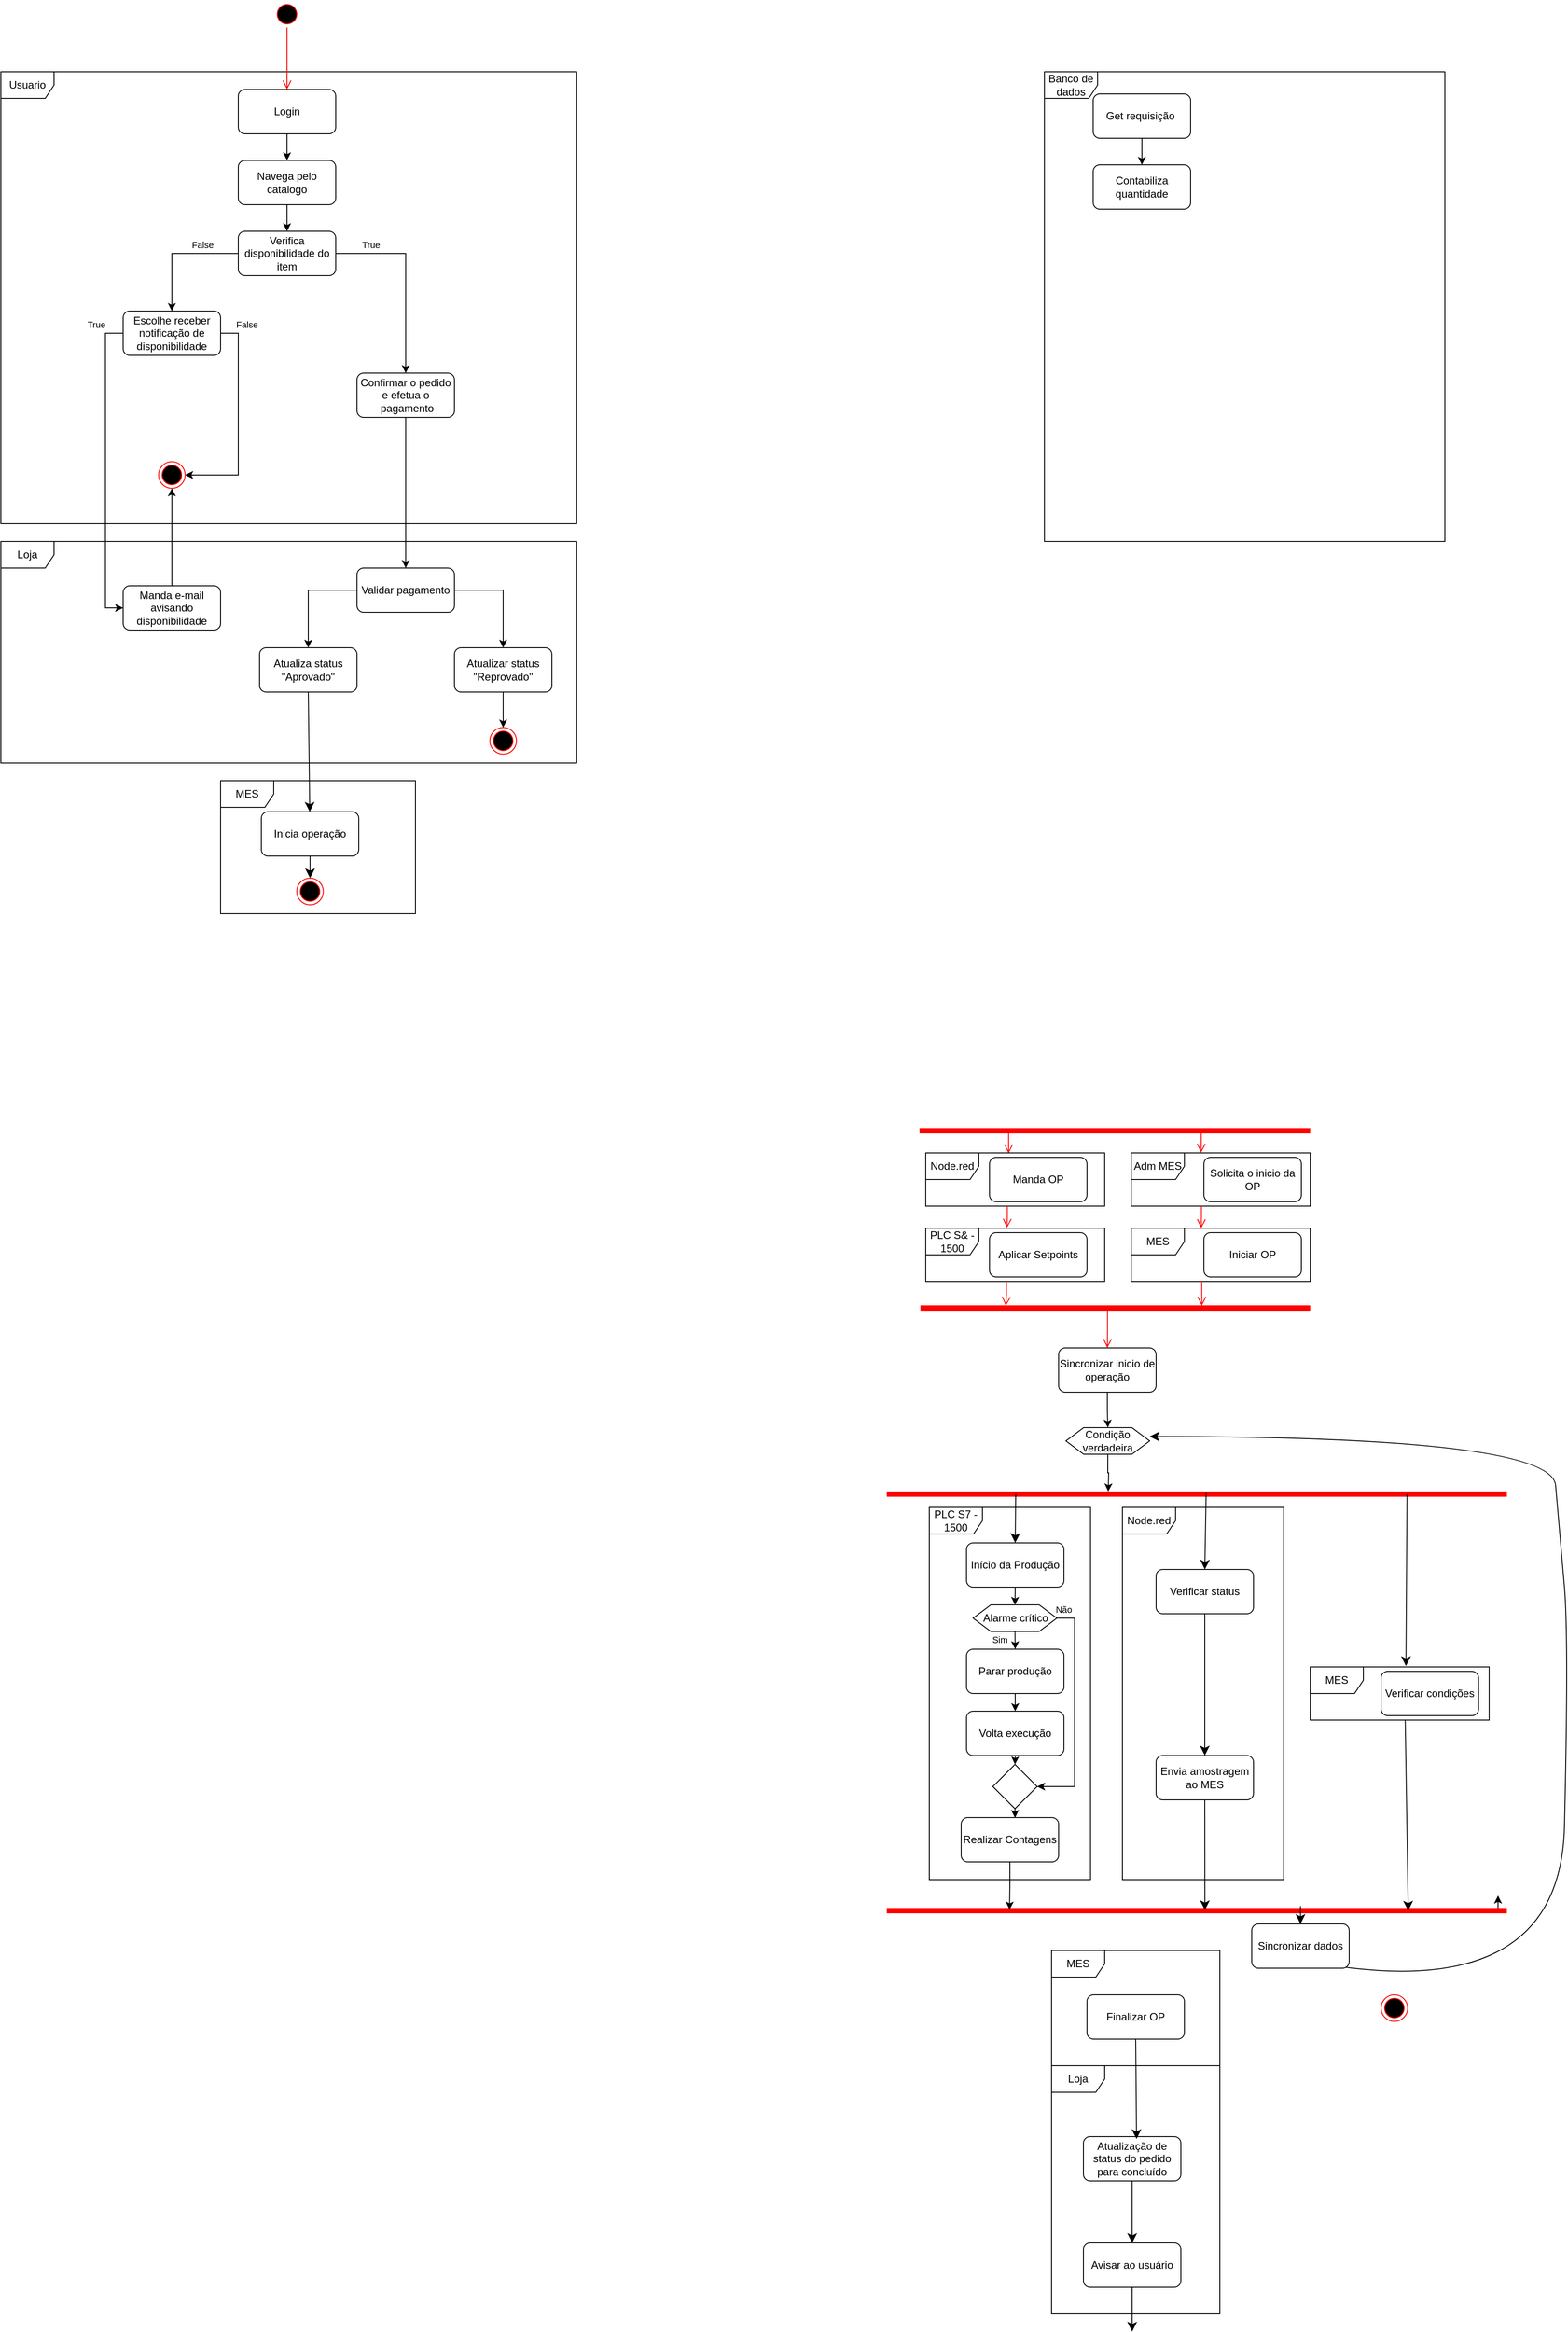 <mxfile version="28.2.0">
  <diagram id="W6UL7syqf61I57blcPAL" name="Página-1">
    <mxGraphModel dx="1547" dy="774" grid="1" gridSize="10" guides="1" tooltips="1" connect="1" arrows="1" fold="1" page="1" pageScale="1" pageWidth="827" pageHeight="1169" math="0" shadow="0">
      <root>
        <mxCell id="0" />
        <mxCell id="1" parent="0" />
        <mxCell id="WmCg8ebD5vWWNZr771tL-6" value="Usuario" style="shape=umlFrame;whiteSpace=wrap;html=1;pointerEvents=0;" parent="1" vertex="1">
          <mxGeometry x="10" y="90" width="650" height="510" as="geometry" />
        </mxCell>
        <mxCell id="WmCg8ebD5vWWNZr771tL-32" style="edgeStyle=orthogonalEdgeStyle;rounded=0;orthogonalLoop=1;jettySize=auto;html=1;exitX=0.5;exitY=1;exitDx=0;exitDy=0;entryX=0.5;entryY=0;entryDx=0;entryDy=0;" parent="1" source="WmCg8ebD5vWWNZr771tL-7" target="WmCg8ebD5vWWNZr771tL-8" edge="1">
          <mxGeometry relative="1" as="geometry" />
        </mxCell>
        <mxCell id="WmCg8ebD5vWWNZr771tL-7" value="Login" style="html=1;whiteSpace=wrap;rounded=1;" parent="1" vertex="1">
          <mxGeometry x="278" y="110" width="110" height="50" as="geometry" />
        </mxCell>
        <mxCell id="WmCg8ebD5vWWNZr771tL-33" style="edgeStyle=orthogonalEdgeStyle;rounded=0;orthogonalLoop=1;jettySize=auto;html=1;exitX=0.5;exitY=1;exitDx=0;exitDy=0;entryX=0.5;entryY=0;entryDx=0;entryDy=0;" parent="1" source="WmCg8ebD5vWWNZr771tL-8" target="WmCg8ebD5vWWNZr771tL-9" edge="1">
          <mxGeometry relative="1" as="geometry" />
        </mxCell>
        <mxCell id="WmCg8ebD5vWWNZr771tL-8" value="Navega pelo catalogo" style="html=1;whiteSpace=wrap;rounded=1;" parent="1" vertex="1">
          <mxGeometry x="278" y="190" width="110" height="50" as="geometry" />
        </mxCell>
        <mxCell id="WmCg8ebD5vWWNZr771tL-25" style="edgeStyle=orthogonalEdgeStyle;rounded=0;orthogonalLoop=1;jettySize=auto;html=1;exitX=0;exitY=0.5;exitDx=0;exitDy=0;entryX=0.5;entryY=0;entryDx=0;entryDy=0;" parent="1" source="WmCg8ebD5vWWNZr771tL-9" target="WmCg8ebD5vWWNZr771tL-19" edge="1">
          <mxGeometry relative="1" as="geometry" />
        </mxCell>
        <mxCell id="WmCg8ebD5vWWNZr771tL-27" style="edgeStyle=orthogonalEdgeStyle;rounded=0;orthogonalLoop=1;jettySize=auto;html=1;exitX=1;exitY=0.5;exitDx=0;exitDy=0;entryX=0.5;entryY=0;entryDx=0;entryDy=0;" parent="1" source="WmCg8ebD5vWWNZr771tL-9" target="WmCg8ebD5vWWNZr771tL-18" edge="1">
          <mxGeometry relative="1" as="geometry">
            <mxPoint x="467" y="490" as="targetPoint" />
          </mxGeometry>
        </mxCell>
        <mxCell id="WmCg8ebD5vWWNZr771tL-9" value="Verifica disponibilidade do item" style="html=1;whiteSpace=wrap;rounded=1;" parent="1" vertex="1">
          <mxGeometry x="278" y="270" width="110" height="50" as="geometry" />
        </mxCell>
        <mxCell id="WmCg8ebD5vWWNZr771tL-16" value="True" style="text;html=1;align=center;verticalAlign=middle;whiteSpace=wrap;rounded=0;imageWidth=24;fontSize=10;" parent="1" vertex="1">
          <mxGeometry x="398" y="270" width="60" height="30" as="geometry" />
        </mxCell>
        <mxCell id="WmCg8ebD5vWWNZr771tL-48" style="edgeStyle=orthogonalEdgeStyle;rounded=0;orthogonalLoop=1;jettySize=auto;html=1;exitX=0.5;exitY=1;exitDx=0;exitDy=0;entryX=0.5;entryY=0;entryDx=0;entryDy=0;" parent="1" source="WmCg8ebD5vWWNZr771tL-18" target="WmCg8ebD5vWWNZr771tL-47" edge="1">
          <mxGeometry relative="1" as="geometry" />
        </mxCell>
        <mxCell id="WmCg8ebD5vWWNZr771tL-18" value="&lt;font&gt;Confirmar o pedido e&amp;nbsp;&lt;/font&gt;efetua o&lt;div&gt;&lt;font&gt;&amp;nbsp;pagamento&lt;/font&gt;&lt;/div&gt;" style="html=1;whiteSpace=wrap;rounded=1;" parent="1" vertex="1">
          <mxGeometry x="412" y="430" width="110" height="50" as="geometry" />
        </mxCell>
        <mxCell id="WmCg8ebD5vWWNZr771tL-41" style="edgeStyle=orthogonalEdgeStyle;rounded=0;orthogonalLoop=1;jettySize=auto;html=1;exitX=0;exitY=0.5;exitDx=0;exitDy=0;entryX=0;entryY=0.5;entryDx=0;entryDy=0;" parent="1" source="WmCg8ebD5vWWNZr771tL-19" target="WmCg8ebD5vWWNZr771tL-38" edge="1">
          <mxGeometry relative="1" as="geometry" />
        </mxCell>
        <mxCell id="WmCg8ebD5vWWNZr771tL-46" style="edgeStyle=orthogonalEdgeStyle;rounded=0;orthogonalLoop=1;jettySize=auto;html=1;exitX=1;exitY=0.5;exitDx=0;exitDy=0;entryX=1;entryY=0.5;entryDx=0;entryDy=0;" parent="1" source="WmCg8ebD5vWWNZr771tL-19" target="WmCg8ebD5vWWNZr771tL-34" edge="1">
          <mxGeometry relative="1" as="geometry" />
        </mxCell>
        <mxCell id="WmCg8ebD5vWWNZr771tL-19" value="Escolhe receber notificação de disponibilidade" style="html=1;whiteSpace=wrap;rounded=1;" parent="1" vertex="1">
          <mxGeometry x="148" y="360" width="110" height="50" as="geometry" />
        </mxCell>
        <mxCell id="WmCg8ebD5vWWNZr771tL-21" value="False" style="text;html=1;align=center;verticalAlign=middle;whiteSpace=wrap;rounded=0;imageWidth=24;fontSize=10;" parent="1" vertex="1">
          <mxGeometry x="208" y="270" width="60" height="30" as="geometry" />
        </mxCell>
        <mxCell id="WmCg8ebD5vWWNZr771tL-30" value="Loja" style="shape=umlFrame;whiteSpace=wrap;html=1;pointerEvents=0;" parent="1" vertex="1">
          <mxGeometry x="10" y="620" width="650" height="250" as="geometry" />
        </mxCell>
        <mxCell id="WmCg8ebD5vWWNZr771tL-34" value="" style="ellipse;html=1;shape=endState;fillColor=#000000;strokeColor=#ff0000;" parent="1" vertex="1">
          <mxGeometry x="188" y="530" width="30" height="30" as="geometry" />
        </mxCell>
        <mxCell id="WmCg8ebD5vWWNZr771tL-35" value="&#39;" style="ellipse;html=1;shape=startState;fillColor=#000000;strokeColor=#ff0000;" parent="1" vertex="1">
          <mxGeometry x="318" y="10" width="30" height="30" as="geometry" />
        </mxCell>
        <mxCell id="WmCg8ebD5vWWNZr771tL-36" value="" style="edgeStyle=orthogonalEdgeStyle;html=1;verticalAlign=bottom;endArrow=open;endSize=8;strokeColor=#ff0000;rounded=0;entryX=0.5;entryY=0;entryDx=0;entryDy=0;" parent="1" source="WmCg8ebD5vWWNZr771tL-35" target="WmCg8ebD5vWWNZr771tL-7" edge="1">
          <mxGeometry relative="1" as="geometry">
            <mxPoint x="235" y="440" as="targetPoint" />
          </mxGeometry>
        </mxCell>
        <mxCell id="WmCg8ebD5vWWNZr771tL-42" style="edgeStyle=orthogonalEdgeStyle;rounded=0;orthogonalLoop=1;jettySize=auto;html=1;exitX=0;exitY=0.5;exitDx=0;exitDy=0;entryX=0.5;entryY=1;entryDx=0;entryDy=0;" parent="1" source="WmCg8ebD5vWWNZr771tL-38" target="WmCg8ebD5vWWNZr771tL-34" edge="1">
          <mxGeometry relative="1" as="geometry">
            <Array as="points">
              <mxPoint x="203" y="685" />
            </Array>
          </mxGeometry>
        </mxCell>
        <mxCell id="WmCg8ebD5vWWNZr771tL-38" value="Manda e-mail avisando disponibilidade" style="html=1;whiteSpace=wrap;rounded=1;" parent="1" vertex="1">
          <mxGeometry x="148" y="670" width="110" height="50" as="geometry" />
        </mxCell>
        <mxCell id="WmCg8ebD5vWWNZr771tL-43" value="True" style="text;html=1;align=center;verticalAlign=middle;whiteSpace=wrap;rounded=0;imageWidth=24;fontSize=10;" parent="1" vertex="1">
          <mxGeometry x="88" y="360" width="60" height="30" as="geometry" />
        </mxCell>
        <mxCell id="WmCg8ebD5vWWNZr771tL-44" value="False" style="text;html=1;align=center;verticalAlign=middle;whiteSpace=wrap;rounded=0;imageWidth=24;fontSize=10;" parent="1" vertex="1">
          <mxGeometry x="258" y="360" width="60" height="30" as="geometry" />
        </mxCell>
        <mxCell id="WmCg8ebD5vWWNZr771tL-53" style="edgeStyle=orthogonalEdgeStyle;rounded=0;orthogonalLoop=1;jettySize=auto;html=1;exitX=1;exitY=0.5;exitDx=0;exitDy=0;" parent="1" source="WmCg8ebD5vWWNZr771tL-47" target="WmCg8ebD5vWWNZr771tL-50" edge="1">
          <mxGeometry relative="1" as="geometry" />
        </mxCell>
        <mxCell id="WmCg8ebD5vWWNZr771tL-56" style="edgeStyle=orthogonalEdgeStyle;rounded=0;orthogonalLoop=1;jettySize=auto;html=1;exitX=0;exitY=0.5;exitDx=0;exitDy=0;entryX=0.5;entryY=0;entryDx=0;entryDy=0;" parent="1" source="WmCg8ebD5vWWNZr771tL-47" target="WmCg8ebD5vWWNZr771tL-49" edge="1">
          <mxGeometry relative="1" as="geometry" />
        </mxCell>
        <mxCell id="WmCg8ebD5vWWNZr771tL-47" value="&lt;font&gt;Validar pagamento&lt;/font&gt;" style="html=1;whiteSpace=wrap;rounded=1;" parent="1" vertex="1">
          <mxGeometry x="412" y="650" width="110" height="50" as="geometry" />
        </mxCell>
        <mxCell id="cFjj0RVv-Rp71u-UppBr-29" style="edgeStyle=none;curved=1;rounded=0;orthogonalLoop=1;jettySize=auto;html=1;exitX=0.5;exitY=1;exitDx=0;exitDy=0;fontSize=12;startSize=8;endSize=8;" parent="1" source="WmCg8ebD5vWWNZr771tL-49" target="cFjj0RVv-Rp71u-UppBr-28" edge="1">
          <mxGeometry relative="1" as="geometry" />
        </mxCell>
        <mxCell id="WmCg8ebD5vWWNZr771tL-49" value="&lt;font&gt;Atualiza status &quot;Aprovado&quot;&lt;/font&gt;" style="html=1;whiteSpace=wrap;rounded=1;" parent="1" vertex="1">
          <mxGeometry x="302" y="740" width="110" height="50" as="geometry" />
        </mxCell>
        <mxCell id="WmCg8ebD5vWWNZr771tL-54" style="edgeStyle=orthogonalEdgeStyle;rounded=0;orthogonalLoop=1;jettySize=auto;html=1;exitX=0.5;exitY=1;exitDx=0;exitDy=0;entryX=0.5;entryY=0;entryDx=0;entryDy=0;" parent="1" source="WmCg8ebD5vWWNZr771tL-50" target="WmCg8ebD5vWWNZr771tL-52" edge="1">
          <mxGeometry relative="1" as="geometry">
            <mxPoint x="577" y="830" as="targetPoint" />
          </mxGeometry>
        </mxCell>
        <mxCell id="WmCg8ebD5vWWNZr771tL-50" value="&lt;font&gt;Atualizar status &quot;Reprovado&quot;&lt;/font&gt;" style="html=1;whiteSpace=wrap;rounded=1;" parent="1" vertex="1">
          <mxGeometry x="522" y="740" width="110" height="50" as="geometry" />
        </mxCell>
        <mxCell id="WmCg8ebD5vWWNZr771tL-52" value="" style="ellipse;html=1;shape=endState;fillColor=#000000;strokeColor=#ff0000;" parent="1" vertex="1">
          <mxGeometry x="562" y="830" width="30" height="30" as="geometry" />
        </mxCell>
        <mxCell id="WmCg8ebD5vWWNZr771tL-64" style="edgeStyle=orthogonalEdgeStyle;rounded=0;orthogonalLoop=1;jettySize=auto;html=1;exitX=0.5;exitY=1;exitDx=0;exitDy=0;entryX=0.5;entryY=0;entryDx=0;entryDy=0;" parent="1" source="WmCg8ebD5vWWNZr771tL-57" target="WmCg8ebD5vWWNZr771tL-63" edge="1">
          <mxGeometry relative="1" as="geometry" />
        </mxCell>
        <mxCell id="WmCg8ebD5vWWNZr771tL-57" value="&lt;font&gt;Get requisição&amp;nbsp;&lt;/font&gt;" style="html=1;whiteSpace=wrap;rounded=1;" parent="1" vertex="1">
          <mxGeometry x="1243" y="115" width="110" height="50" as="geometry" />
        </mxCell>
        <mxCell id="WmCg8ebD5vWWNZr771tL-59" value="MES" style="shape=umlFrame;whiteSpace=wrap;html=1;pointerEvents=0;" parent="1" vertex="1">
          <mxGeometry x="1196" y="2210" width="190" height="130" as="geometry" />
        </mxCell>
        <mxCell id="WmCg8ebD5vWWNZr771tL-62" value="Banco de dados" style="shape=umlFrame;whiteSpace=wrap;html=1;pointerEvents=0;" parent="1" vertex="1">
          <mxGeometry x="1188" y="90" width="452" height="530" as="geometry" />
        </mxCell>
        <mxCell id="WmCg8ebD5vWWNZr771tL-63" value="&lt;font&gt;Contabiliza quantidade&lt;/font&gt;" style="html=1;whiteSpace=wrap;rounded=1;" parent="1" vertex="1">
          <mxGeometry x="1243" y="195" width="110" height="50" as="geometry" />
        </mxCell>
        <mxCell id="WmCg8ebD5vWWNZr771tL-65" value="" style="shape=line;html=1;strokeWidth=6;strokeColor=#ff0000;" parent="1" vertex="1">
          <mxGeometry x="1047" y="1280" width="441" height="10" as="geometry" />
        </mxCell>
        <mxCell id="WmCg8ebD5vWWNZr771tL-66" value="" style="edgeStyle=orthogonalEdgeStyle;html=1;verticalAlign=bottom;endArrow=open;endSize=8;strokeColor=#ff0000;rounded=0;entryX=0.463;entryY=0.009;entryDx=0;entryDy=0;entryPerimeter=0;exitX=0.228;exitY=0.717;exitDx=0;exitDy=0;exitPerimeter=0;" parent="1" source="WmCg8ebD5vWWNZr771tL-65" target="WmCg8ebD5vWWNZr771tL-71" edge="1">
          <mxGeometry relative="1" as="geometry">
            <mxPoint x="1020" y="1360" as="targetPoint" />
          </mxGeometry>
        </mxCell>
        <mxCell id="WmCg8ebD5vWWNZr771tL-67" value="" style="shape=line;html=1;strokeWidth=6;strokeColor=#ff0000;" parent="1" vertex="1">
          <mxGeometry x="1048" y="1480" width="440" height="10" as="geometry" />
        </mxCell>
        <mxCell id="WmCg8ebD5vWWNZr771tL-71" value="Node.red" style="shape=umlFrame;whiteSpace=wrap;html=1;pointerEvents=0;" parent="1" vertex="1">
          <mxGeometry x="1054" y="1310" width="202" height="60" as="geometry" />
        </mxCell>
        <mxCell id="WmCg8ebD5vWWNZr771tL-72" value="&lt;font&gt;Manda OP&lt;/font&gt;" style="html=1;whiteSpace=wrap;rounded=1;" parent="1" vertex="1">
          <mxGeometry x="1126" y="1315" width="110" height="50" as="geometry" />
        </mxCell>
        <mxCell id="WmCg8ebD5vWWNZr771tL-74" value="Adm MES" style="shape=umlFrame;whiteSpace=wrap;html=1;pointerEvents=0;" parent="1" vertex="1">
          <mxGeometry x="1286" y="1310" width="202" height="60" as="geometry" />
        </mxCell>
        <mxCell id="WmCg8ebD5vWWNZr771tL-75" value="&lt;font&gt;Solicita o inicio da OP&lt;/font&gt;" style="html=1;whiteSpace=wrap;rounded=1;" parent="1" vertex="1">
          <mxGeometry x="1368" y="1315" width="110" height="50" as="geometry" />
        </mxCell>
        <mxCell id="WmCg8ebD5vWWNZr771tL-76" value="PLC S&amp;amp; - 1500" style="shape=umlFrame;whiteSpace=wrap;html=1;pointerEvents=0;" parent="1" vertex="1">
          <mxGeometry x="1054" y="1395" width="202" height="60" as="geometry" />
        </mxCell>
        <mxCell id="WmCg8ebD5vWWNZr771tL-77" value="&lt;font&gt;Aplicar Setpoints&lt;/font&gt;" style="html=1;whiteSpace=wrap;rounded=1;" parent="1" vertex="1">
          <mxGeometry x="1126" y="1400" width="110" height="50" as="geometry" />
        </mxCell>
        <mxCell id="WmCg8ebD5vWWNZr771tL-78" value="MES" style="shape=umlFrame;whiteSpace=wrap;html=1;pointerEvents=0;" parent="1" vertex="1">
          <mxGeometry x="1286" y="1395" width="202" height="60" as="geometry" />
        </mxCell>
        <mxCell id="WmCg8ebD5vWWNZr771tL-79" value="&lt;font&gt;Iniciar OP&lt;/font&gt;" style="html=1;whiteSpace=wrap;rounded=1;" parent="1" vertex="1">
          <mxGeometry x="1368" y="1400" width="110" height="50" as="geometry" />
        </mxCell>
        <mxCell id="WmCg8ebD5vWWNZr771tL-80" value="" style="edgeStyle=orthogonalEdgeStyle;html=1;verticalAlign=bottom;endArrow=open;endSize=8;strokeColor=#ff0000;rounded=0;exitX=0.721;exitY=0.547;exitDx=0;exitDy=0;exitPerimeter=0;entryX=0.39;entryY=-0.004;entryDx=0;entryDy=0;entryPerimeter=0;" parent="1" source="WmCg8ebD5vWWNZr771tL-65" target="WmCg8ebD5vWWNZr771tL-74" edge="1">
          <mxGeometry relative="1" as="geometry">
            <mxPoint x="1365" y="1310" as="targetPoint" />
            <mxPoint x="1330" y="1320" as="sourcePoint" />
          </mxGeometry>
        </mxCell>
        <mxCell id="WmCg8ebD5vWWNZr771tL-88" style="edgeStyle=orthogonalEdgeStyle;rounded=0;orthogonalLoop=1;jettySize=auto;html=1;exitX=0.5;exitY=1;exitDx=0;exitDy=0;" parent="1" source="WmCg8ebD5vWWNZr771tL-82" target="WmCg8ebD5vWWNZr771tL-85" edge="1">
          <mxGeometry relative="1" as="geometry" />
        </mxCell>
        <mxCell id="WmCg8ebD5vWWNZr771tL-82" value="Sincronizar inicio de operação" style="html=1;whiteSpace=wrap;rounded=1;" parent="1" vertex="1">
          <mxGeometry x="1204" y="1530" width="110" height="50" as="geometry" />
        </mxCell>
        <mxCell id="WmCg8ebD5vWWNZr771tL-85" value="Condição verdadeira" style="shape=hexagon;perimeter=hexagonPerimeter2;whiteSpace=wrap;html=1;fixedSize=1;rounded=0;" parent="1" vertex="1">
          <mxGeometry x="1212.25" y="1620" width="94.5" height="30" as="geometry" />
        </mxCell>
        <mxCell id="WmCg8ebD5vWWNZr771tL-87" value="" style="edgeStyle=orthogonalEdgeStyle;html=1;verticalAlign=bottom;endArrow=open;endSize=8;strokeColor=#ff0000;rounded=0;exitX=0.48;exitY=0.384;exitDx=0;exitDy=0;exitPerimeter=0;entryX=0.5;entryY=0;entryDx=0;entryDy=0;" parent="1" source="WmCg8ebD5vWWNZr771tL-67" target="WmCg8ebD5vWWNZr771tL-82" edge="1">
          <mxGeometry relative="1" as="geometry">
            <mxPoint x="1360" y="1476" as="targetPoint" />
            <mxPoint x="1360" y="1450" as="sourcePoint" />
          </mxGeometry>
        </mxCell>
        <mxCell id="WmCg8ebD5vWWNZr771tL-90" value="" style="shape=line;html=1;strokeWidth=6;strokeColor=#ff0000;" parent="1" vertex="1">
          <mxGeometry x="1010" y="1690" width="700" height="10" as="geometry" />
        </mxCell>
        <mxCell id="WmCg8ebD5vWWNZr771tL-121" style="edgeStyle=orthogonalEdgeStyle;rounded=0;orthogonalLoop=1;jettySize=auto;html=1;exitX=1;exitY=0.5;exitDx=0;exitDy=0;exitPerimeter=0;" parent="1" source="WmCg8ebD5vWWNZr771tL-91" edge="1">
          <mxGeometry relative="1" as="geometry">
            <mxPoint x="1700" y="2148" as="targetPoint" />
          </mxGeometry>
        </mxCell>
        <mxCell id="WmCg8ebD5vWWNZr771tL-91" value="" style="shape=line;html=1;strokeWidth=6;strokeColor=#ff0000;" parent="1" vertex="1">
          <mxGeometry x="1010" y="2160" width="700" height="10" as="geometry" />
        </mxCell>
        <mxCell id="WmCg8ebD5vWWNZr771tL-93" value="" style="edgeStyle=orthogonalEdgeStyle;html=1;verticalAlign=bottom;endArrow=open;endSize=8;strokeColor=#ff0000;rounded=0;exitX=0.456;exitY=0.999;exitDx=0;exitDy=0;exitPerimeter=0;entryX=0.454;entryY=-0.008;entryDx=0;entryDy=0;entryPerimeter=0;" parent="1" source="WmCg8ebD5vWWNZr771tL-71" target="WmCg8ebD5vWWNZr771tL-76" edge="1">
          <mxGeometry relative="1" as="geometry">
            <mxPoint x="1146" y="1390" as="targetPoint" />
            <mxPoint x="1140" y="1380" as="sourcePoint" />
          </mxGeometry>
        </mxCell>
        <mxCell id="WmCg8ebD5vWWNZr771tL-94" value="" style="edgeStyle=orthogonalEdgeStyle;html=1;verticalAlign=bottom;endArrow=open;endSize=8;strokeColor=#ff0000;rounded=0;entryX=0.219;entryY=0.256;entryDx=0;entryDy=0;entryPerimeter=0;exitX=0.451;exitY=0.997;exitDx=0;exitDy=0;exitPerimeter=0;" parent="1" source="WmCg8ebD5vWWNZr771tL-76" target="WmCg8ebD5vWWNZr771tL-67" edge="1">
          <mxGeometry relative="1" as="geometry">
            <mxPoint x="1130" y="1484" as="targetPoint" />
            <mxPoint x="1130" y="1460" as="sourcePoint" />
            <Array as="points">
              <mxPoint x="1145" y="1470" />
              <mxPoint x="1144" y="1470" />
            </Array>
          </mxGeometry>
        </mxCell>
        <mxCell id="WmCg8ebD5vWWNZr771tL-95" value="" style="edgeStyle=orthogonalEdgeStyle;html=1;verticalAlign=bottom;endArrow=open;endSize=8;strokeColor=#ff0000;rounded=0;exitX=0.392;exitY=1.001;exitDx=0;exitDy=0;exitPerimeter=0;entryX=0.391;entryY=-0.001;entryDx=0;entryDy=0;entryPerimeter=0;" parent="1" source="WmCg8ebD5vWWNZr771tL-74" target="WmCg8ebD5vWWNZr771tL-78" edge="1">
          <mxGeometry relative="1" as="geometry">
            <mxPoint x="1365" y="1390" as="targetPoint" />
            <mxPoint x="1360" y="1380" as="sourcePoint" />
          </mxGeometry>
        </mxCell>
        <mxCell id="WmCg8ebD5vWWNZr771tL-97" value="" style="edgeStyle=orthogonalEdgeStyle;html=1;verticalAlign=bottom;endArrow=open;endSize=8;strokeColor=#ff0000;rounded=0;exitX=0.394;exitY=0.989;exitDx=0;exitDy=0;exitPerimeter=0;entryX=0.722;entryY=0.245;entryDx=0;entryDy=0;entryPerimeter=0;" parent="1" source="WmCg8ebD5vWWNZr771tL-78" target="WmCg8ebD5vWWNZr771tL-67" edge="1">
          <mxGeometry relative="1" as="geometry">
            <mxPoint x="1360" y="1484" as="targetPoint" />
            <mxPoint x="1360" y="1460" as="sourcePoint" />
          </mxGeometry>
        </mxCell>
        <mxCell id="WmCg8ebD5vWWNZr771tL-98" style="edgeStyle=orthogonalEdgeStyle;rounded=0;orthogonalLoop=1;jettySize=auto;html=1;exitX=0.5;exitY=1;exitDx=0;exitDy=0;" parent="1" source="WmCg8ebD5vWWNZr771tL-85" edge="1">
          <mxGeometry relative="1" as="geometry">
            <mxPoint x="1260" y="1692" as="targetPoint" />
          </mxGeometry>
        </mxCell>
        <mxCell id="WmCg8ebD5vWWNZr771tL-100" value="PLC S7 - 1500" style="shape=umlFrame;whiteSpace=wrap;html=1;pointerEvents=0;" parent="1" vertex="1">
          <mxGeometry x="1058" y="1710" width="182" height="420" as="geometry" />
        </mxCell>
        <mxCell id="WmCg8ebD5vWWNZr771tL-113" style="edgeStyle=orthogonalEdgeStyle;rounded=0;orthogonalLoop=1;jettySize=auto;html=1;exitX=0.5;exitY=1;exitDx=0;exitDy=0;entryX=0.5;entryY=0;entryDx=0;entryDy=0;" parent="1" source="WmCg8ebD5vWWNZr771tL-101" target="WmCg8ebD5vWWNZr771tL-102" edge="1">
          <mxGeometry relative="1" as="geometry" />
        </mxCell>
        <mxCell id="WmCg8ebD5vWWNZr771tL-101" value="Início da Produção" style="html=1;whiteSpace=wrap;rounded=1;" parent="1" vertex="1">
          <mxGeometry x="1100" y="1750" width="110" height="50" as="geometry" />
        </mxCell>
        <mxCell id="WmCg8ebD5vWWNZr771tL-108" style="edgeStyle=orthogonalEdgeStyle;rounded=0;orthogonalLoop=1;jettySize=auto;html=1;exitX=1;exitY=0.5;exitDx=0;exitDy=0;entryX=1;entryY=0.5;entryDx=0;entryDy=0;" parent="1" source="WmCg8ebD5vWWNZr771tL-102" target="WmCg8ebD5vWWNZr771tL-106" edge="1">
          <mxGeometry relative="1" as="geometry" />
        </mxCell>
        <mxCell id="WmCg8ebD5vWWNZr771tL-112" style="edgeStyle=orthogonalEdgeStyle;rounded=0;orthogonalLoop=1;jettySize=auto;html=1;exitX=0.5;exitY=1;exitDx=0;exitDy=0;entryX=0.5;entryY=0;entryDx=0;entryDy=0;" parent="1" source="WmCg8ebD5vWWNZr771tL-102" target="WmCg8ebD5vWWNZr771tL-103" edge="1">
          <mxGeometry relative="1" as="geometry" />
        </mxCell>
        <mxCell id="WmCg8ebD5vWWNZr771tL-102" value="Alarme crítico" style="shape=hexagon;perimeter=hexagonPerimeter2;whiteSpace=wrap;html=1;fixedSize=1;rounded=0;" parent="1" vertex="1">
          <mxGeometry x="1107.5" y="1820" width="94.5" height="30" as="geometry" />
        </mxCell>
        <mxCell id="WmCg8ebD5vWWNZr771tL-111" style="edgeStyle=orthogonalEdgeStyle;rounded=0;orthogonalLoop=1;jettySize=auto;html=1;exitX=0.5;exitY=1;exitDx=0;exitDy=0;entryX=0.5;entryY=0;entryDx=0;entryDy=0;" parent="1" source="WmCg8ebD5vWWNZr771tL-103" target="WmCg8ebD5vWWNZr771tL-104" edge="1">
          <mxGeometry relative="1" as="geometry" />
        </mxCell>
        <mxCell id="WmCg8ebD5vWWNZr771tL-103" value="Parar produção" style="html=1;whiteSpace=wrap;rounded=1;" parent="1" vertex="1">
          <mxGeometry x="1100" y="1870" width="110" height="50" as="geometry" />
        </mxCell>
        <mxCell id="WmCg8ebD5vWWNZr771tL-109" style="edgeStyle=orthogonalEdgeStyle;rounded=0;orthogonalLoop=1;jettySize=auto;html=1;exitX=0.5;exitY=1;exitDx=0;exitDy=0;entryX=0.5;entryY=0;entryDx=0;entryDy=0;" parent="1" source="WmCg8ebD5vWWNZr771tL-104" target="WmCg8ebD5vWWNZr771tL-106" edge="1">
          <mxGeometry relative="1" as="geometry" />
        </mxCell>
        <mxCell id="WmCg8ebD5vWWNZr771tL-104" value="&lt;font&gt;Volta execução&lt;/font&gt;" style="html=1;whiteSpace=wrap;rounded=1;" parent="1" vertex="1">
          <mxGeometry x="1100" y="1940" width="110" height="50" as="geometry" />
        </mxCell>
        <mxCell id="WmCg8ebD5vWWNZr771tL-106" value="" style="rhombus;whiteSpace=wrap;html=1;" parent="1" vertex="1">
          <mxGeometry x="1129.75" y="2000" width="50" height="50" as="geometry" />
        </mxCell>
        <mxCell id="WmCg8ebD5vWWNZr771tL-107" value="&lt;font&gt;Realizar Contagens&lt;/font&gt;" style="html=1;whiteSpace=wrap;rounded=1;" parent="1" vertex="1">
          <mxGeometry x="1094" y="2060" width="110" height="50" as="geometry" />
        </mxCell>
        <mxCell id="WmCg8ebD5vWWNZr771tL-110" style="edgeStyle=orthogonalEdgeStyle;rounded=0;orthogonalLoop=1;jettySize=auto;html=1;exitX=0.5;exitY=1;exitDx=0;exitDy=0;entryX=0.553;entryY=0.007;entryDx=0;entryDy=0;entryPerimeter=0;" parent="1" source="WmCg8ebD5vWWNZr771tL-106" target="WmCg8ebD5vWWNZr771tL-107" edge="1">
          <mxGeometry relative="1" as="geometry" />
        </mxCell>
        <mxCell id="WmCg8ebD5vWWNZr771tL-114" value="Não" style="text;html=1;align=center;verticalAlign=middle;whiteSpace=wrap;rounded=0;imageWidth=24;fontSize=10;" parent="1" vertex="1">
          <mxGeometry x="1179.75" y="1810" width="60" height="30" as="geometry" />
        </mxCell>
        <mxCell id="WmCg8ebD5vWWNZr771tL-115" value="Sim" style="text;html=1;align=center;verticalAlign=middle;whiteSpace=wrap;rounded=0;imageWidth=24;fontSize=10;" parent="1" vertex="1">
          <mxGeometry x="1107.5" y="1844" width="60" height="30" as="geometry" />
        </mxCell>
        <mxCell id="WmCg8ebD5vWWNZr771tL-116" style="edgeStyle=orthogonalEdgeStyle;rounded=0;orthogonalLoop=1;jettySize=auto;html=1;exitX=0.5;exitY=1;exitDx=0;exitDy=0;entryX=0.198;entryY=0.386;entryDx=0;entryDy=0;entryPerimeter=0;" parent="1" source="WmCg8ebD5vWWNZr771tL-107" target="WmCg8ebD5vWWNZr771tL-91" edge="1">
          <mxGeometry relative="1" as="geometry" />
        </mxCell>
        <mxCell id="WmCg8ebD5vWWNZr771tL-118" value="MES" style="shape=umlFrame;whiteSpace=wrap;html=1;pointerEvents=0;" parent="1" vertex="1">
          <mxGeometry x="1488" y="1890" width="202" height="60" as="geometry" />
        </mxCell>
        <mxCell id="WmCg8ebD5vWWNZr771tL-119" value="Verificar condições" style="html=1;whiteSpace=wrap;rounded=1;" parent="1" vertex="1">
          <mxGeometry x="1568" y="1895" width="110" height="50" as="geometry" />
        </mxCell>
        <mxCell id="WmCg8ebD5vWWNZr771tL-120" value="Node.red" style="shape=umlFrame;whiteSpace=wrap;html=1;pointerEvents=0;" parent="1" vertex="1">
          <mxGeometry x="1276" y="1710" width="182" height="420" as="geometry" />
        </mxCell>
        <mxCell id="cFjj0RVv-Rp71u-UppBr-7" style="edgeStyle=none;curved=1;rounded=0;orthogonalLoop=1;jettySize=auto;html=1;exitX=0.5;exitY=1;exitDx=0;exitDy=0;fontSize=12;startSize=8;endSize=8;" parent="1" source="WmCg8ebD5vWWNZr771tL-122" target="WmCg8ebD5vWWNZr771tL-123" edge="1">
          <mxGeometry relative="1" as="geometry" />
        </mxCell>
        <mxCell id="WmCg8ebD5vWWNZr771tL-122" value="Verificar status" style="html=1;whiteSpace=wrap;rounded=1;" parent="1" vertex="1">
          <mxGeometry x="1314" y="1780" width="110" height="50" as="geometry" />
        </mxCell>
        <mxCell id="WmCg8ebD5vWWNZr771tL-123" value="Envia amostragem ao MES" style="html=1;whiteSpace=wrap;rounded=1;" parent="1" vertex="1">
          <mxGeometry x="1314" y="1990" width="110" height="50" as="geometry" />
        </mxCell>
        <mxCell id="cFjj0RVv-Rp71u-UppBr-4" style="edgeStyle=none;curved=1;rounded=0;orthogonalLoop=1;jettySize=auto;html=1;entryX=0.535;entryY=-0.017;entryDx=0;entryDy=0;entryPerimeter=0;fontSize=12;startSize=8;endSize=8;exitX=0.839;exitY=0.5;exitDx=0;exitDy=0;exitPerimeter=0;" parent="1" source="WmCg8ebD5vWWNZr771tL-90" target="WmCg8ebD5vWWNZr771tL-118" edge="1">
          <mxGeometry relative="1" as="geometry">
            <mxPoint x="1592" y="1696" as="sourcePoint" />
          </mxGeometry>
        </mxCell>
        <mxCell id="cFjj0RVv-Rp71u-UppBr-5" style="edgeStyle=none;curved=1;rounded=0;orthogonalLoop=1;jettySize=auto;html=1;entryX=0.5;entryY=0;entryDx=0;entryDy=0;fontSize=12;startSize=8;endSize=8;exitX=0.208;exitY=0.486;exitDx=0;exitDy=0;exitPerimeter=0;" parent="1" source="WmCg8ebD5vWWNZr771tL-90" target="WmCg8ebD5vWWNZr771tL-101" edge="1">
          <mxGeometry relative="1" as="geometry">
            <mxPoint x="1151" y="1695" as="sourcePoint" />
          </mxGeometry>
        </mxCell>
        <mxCell id="cFjj0RVv-Rp71u-UppBr-6" style="edgeStyle=none;curved=1;rounded=0;orthogonalLoop=1;jettySize=auto;html=1;exitX=0.515;exitY=0.38;exitDx=0;exitDy=0;exitPerimeter=0;fontSize=12;startSize=8;endSize=8;entryX=0.5;entryY=0;entryDx=0;entryDy=0;" parent="1" source="WmCg8ebD5vWWNZr771tL-90" target="WmCg8ebD5vWWNZr771tL-122" edge="1">
          <mxGeometry relative="1" as="geometry" />
        </mxCell>
        <mxCell id="cFjj0RVv-Rp71u-UppBr-8" style="edgeStyle=none;curved=1;rounded=0;orthogonalLoop=1;jettySize=auto;html=1;exitX=0.5;exitY=1;exitDx=0;exitDy=0;entryX=0.513;entryY=0.443;entryDx=0;entryDy=0;entryPerimeter=0;fontSize=12;startSize=8;endSize=8;" parent="1" source="WmCg8ebD5vWWNZr771tL-123" target="WmCg8ebD5vWWNZr771tL-91" edge="1">
          <mxGeometry relative="1" as="geometry" />
        </mxCell>
        <mxCell id="cFjj0RVv-Rp71u-UppBr-9" style="edgeStyle=none;curved=1;rounded=0;orthogonalLoop=1;jettySize=auto;html=1;exitX=0.531;exitY=0.995;exitDx=0;exitDy=0;exitPerimeter=0;entryX=0.841;entryY=0.5;entryDx=0;entryDy=0;entryPerimeter=0;fontSize=12;startSize=8;endSize=8;" parent="1" source="WmCg8ebD5vWWNZr771tL-118" target="WmCg8ebD5vWWNZr771tL-91" edge="1">
          <mxGeometry relative="1" as="geometry" />
        </mxCell>
        <mxCell id="cFjj0RVv-Rp71u-UppBr-11" style="edgeStyle=none;curved=1;rounded=0;orthogonalLoop=1;jettySize=auto;html=1;fontSize=12;startSize=8;endSize=8;" parent="1" target="cFjj0RVv-Rp71u-UppBr-10" edge="1">
          <mxGeometry relative="1" as="geometry">
            <mxPoint x="1477" y="2130" as="targetPoint" />
            <mxPoint x="1477" y="2160" as="sourcePoint" />
          </mxGeometry>
        </mxCell>
        <mxCell id="cFjj0RVv-Rp71u-UppBr-13" style="edgeStyle=none;curved=1;rounded=0;orthogonalLoop=1;jettySize=auto;html=1;exitX=0.5;exitY=1;exitDx=0;exitDy=0;fontSize=12;startSize=8;endSize=8;" parent="1" edge="1">
          <mxGeometry relative="1" as="geometry">
            <mxPoint x="1306.75" y="1630" as="targetPoint" />
            <mxPoint x="1473.75" y="2220" as="sourcePoint" />
            <Array as="points">
              <mxPoint x="1770" y="2280" />
              <mxPoint x="1780" y="1860" />
              <mxPoint x="1770" y="1740" />
              <mxPoint x="1760" y="1630" />
            </Array>
          </mxGeometry>
        </mxCell>
        <mxCell id="cFjj0RVv-Rp71u-UppBr-10" value="Sincronizar dados" style="html=1;whiteSpace=wrap;rounded=1;" parent="1" vertex="1">
          <mxGeometry x="1422" y="2180" width="110" height="50" as="geometry" />
        </mxCell>
        <mxCell id="cFjj0RVv-Rp71u-UppBr-14" value="Finalizar OP" style="html=1;whiteSpace=wrap;rounded=1;" parent="1" vertex="1">
          <mxGeometry x="1236" y="2260" width="110" height="50" as="geometry" />
        </mxCell>
        <mxCell id="cFjj0RVv-Rp71u-UppBr-16" value="Loja" style="shape=umlFrame;whiteSpace=wrap;html=1;pointerEvents=0;" parent="1" vertex="1">
          <mxGeometry x="1196" y="2340" width="190" height="280" as="geometry" />
        </mxCell>
        <mxCell id="cFjj0RVv-Rp71u-UppBr-20" style="edgeStyle=none;curved=1;rounded=0;orthogonalLoop=1;jettySize=auto;html=1;exitX=0.5;exitY=1;exitDx=0;exitDy=0;entryX=0.5;entryY=0;entryDx=0;entryDy=0;fontSize=12;startSize=8;endSize=8;" parent="1" source="cFjj0RVv-Rp71u-UppBr-17" target="cFjj0RVv-Rp71u-UppBr-18" edge="1">
          <mxGeometry relative="1" as="geometry" />
        </mxCell>
        <mxCell id="cFjj0RVv-Rp71u-UppBr-17" value="Atualização de status do pedido para concluído" style="html=1;whiteSpace=wrap;rounded=1;" parent="1" vertex="1">
          <mxGeometry x="1232" y="2420" width="110" height="50" as="geometry" />
        </mxCell>
        <mxCell id="cFjj0RVv-Rp71u-UppBr-24" style="edgeStyle=none;curved=1;rounded=0;orthogonalLoop=1;jettySize=auto;html=1;exitX=0.5;exitY=1;exitDx=0;exitDy=0;entryX=0;entryY=0.5;entryDx=0;entryDy=0;fontSize=12;startSize=8;endSize=8;" parent="1" source="cFjj0RVv-Rp71u-UppBr-18" edge="1">
          <mxGeometry relative="1" as="geometry">
            <mxPoint x="1287" y="2640" as="targetPoint" />
          </mxGeometry>
        </mxCell>
        <mxCell id="cFjj0RVv-Rp71u-UppBr-18" value="Avisar ao usuário" style="html=1;whiteSpace=wrap;rounded=1;" parent="1" vertex="1">
          <mxGeometry x="1232" y="2540" width="110" height="50" as="geometry" />
        </mxCell>
        <mxCell id="cFjj0RVv-Rp71u-UppBr-21" value="" style="ellipse;html=1;shape=endState;fillColor=#000000;strokeColor=#ff0000;direction=south;" parent="1" vertex="1">
          <mxGeometry x="1568" y="2260" width="30" height="30" as="geometry" />
        </mxCell>
        <mxCell id="cFjj0RVv-Rp71u-UppBr-25" style="edgeStyle=none;curved=1;rounded=0;orthogonalLoop=1;jettySize=auto;html=1;exitX=0.5;exitY=1;exitDx=0;exitDy=0;fontSize=12;startSize=8;endSize=8;entryX=0.545;entryY=0.053;entryDx=0;entryDy=0;entryPerimeter=0;" parent="1" source="cFjj0RVv-Rp71u-UppBr-14" target="cFjj0RVv-Rp71u-UppBr-17" edge="1">
          <mxGeometry relative="1" as="geometry">
            <mxPoint x="1287" y="2420" as="targetPoint" />
          </mxGeometry>
        </mxCell>
        <mxCell id="cFjj0RVv-Rp71u-UppBr-27" value="MES" style="shape=umlFrame;whiteSpace=wrap;html=1;pointerEvents=0;" parent="1" vertex="1">
          <mxGeometry x="258" y="890" width="220" height="150" as="geometry" />
        </mxCell>
        <mxCell id="cFjj0RVv-Rp71u-UppBr-31" style="edgeStyle=none;curved=1;rounded=0;orthogonalLoop=1;jettySize=auto;html=1;exitX=0.5;exitY=1;exitDx=0;exitDy=0;entryX=0.5;entryY=0;entryDx=0;entryDy=0;fontSize=12;startSize=8;endSize=8;" parent="1" source="cFjj0RVv-Rp71u-UppBr-28" target="cFjj0RVv-Rp71u-UppBr-30" edge="1">
          <mxGeometry relative="1" as="geometry" />
        </mxCell>
        <mxCell id="cFjj0RVv-Rp71u-UppBr-28" value="&lt;font&gt;Inicia operação&lt;/font&gt;" style="html=1;whiteSpace=wrap;rounded=1;" parent="1" vertex="1">
          <mxGeometry x="304" y="925" width="110" height="50" as="geometry" />
        </mxCell>
        <mxCell id="cFjj0RVv-Rp71u-UppBr-30" value="" style="ellipse;html=1;shape=endState;fillColor=#000000;strokeColor=#ff0000;" parent="1" vertex="1">
          <mxGeometry x="344" y="1000" width="30" height="30" as="geometry" />
        </mxCell>
      </root>
    </mxGraphModel>
  </diagram>
</mxfile>
